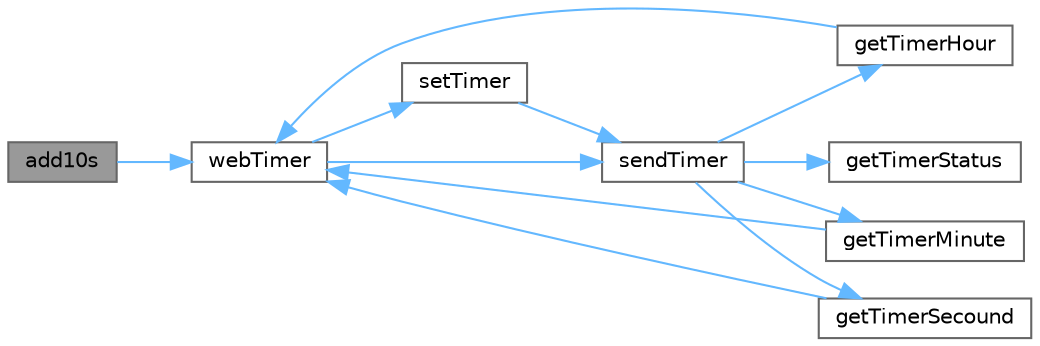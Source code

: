 digraph "add10s"
{
 // LATEX_PDF_SIZE
  bgcolor="transparent";
  edge [fontname=Helvetica,fontsize=10,labelfontname=Helvetica,labelfontsize=10];
  node [fontname=Helvetica,fontsize=10,shape=box,height=0.2,width=0.4];
  rankdir="LR";
  Node1 [id="Node000001",label="add10s",height=0.2,width=0.4,color="gray40", fillcolor="grey60", style="filled", fontcolor="black",tooltip="Add 5 secounds to timer."];
  Node1 -> Node2 [id="edge23_Node000001_Node000002",color="steelblue1",style="solid",tooltip=" "];
  Node2 [id="Node000002",label="webTimer",height=0.2,width=0.4,color="grey40", fillcolor="white", style="filled",URL="$_m_d___timer_8cpp.html#a504723789792b242f59e8f9adfb48009",tooltip="Web timer function to manage the timer operations in the web interface."];
  Node2 -> Node3 [id="edge24_Node000002_Node000003",color="steelblue1",style="solid",tooltip=" "];
  Node3 [id="Node000003",label="sendTimer",height=0.2,width=0.4,color="grey40", fillcolor="white", style="filled",URL="$_m_d___timer_8cpp.html#acf8eb689c061a70a35d6f2f5ed57c474",tooltip="Send timer to web."];
  Node3 -> Node4 [id="edge25_Node000003_Node000004",color="steelblue1",style="solid",tooltip=" "];
  Node4 [id="Node000004",label="getTimerHour",height=0.2,width=0.4,color="grey40", fillcolor="white", style="filled",URL="$_m_d___timer_8cpp.html#a7497ed4b5f459145ba576e35a34b2f68",tooltip="Get the Timer Hour object to get the timer hour."];
  Node4 -> Node2 [id="edge26_Node000004_Node000002",color="steelblue1",style="solid",tooltip=" "];
  Node3 -> Node5 [id="edge27_Node000003_Node000005",color="steelblue1",style="solid",tooltip=" "];
  Node5 [id="Node000005",label="getTimerMinute",height=0.2,width=0.4,color="grey40", fillcolor="white", style="filled",URL="$_m_d___timer_8cpp.html#ae8ad20dbd759f4fb98dabba7876428f4",tooltip="Get the Timer Minute object to get the timer minute."];
  Node5 -> Node2 [id="edge28_Node000005_Node000002",color="steelblue1",style="solid",tooltip=" "];
  Node3 -> Node6 [id="edge29_Node000003_Node000006",color="steelblue1",style="solid",tooltip=" "];
  Node6 [id="Node000006",label="getTimerSecound",height=0.2,width=0.4,color="grey40", fillcolor="white", style="filled",URL="$_m_d___timer_8cpp.html#a71f3ffe6a2e0fca30bca87a87fc92354",tooltip="Get the Timer Secound object to get the timer secound."];
  Node6 -> Node2 [id="edge30_Node000006_Node000002",color="steelblue1",style="solid",tooltip=" "];
  Node3 -> Node7 [id="edge31_Node000003_Node000007",color="steelblue1",style="solid",tooltip=" "];
  Node7 [id="Node000007",label="getTimerStatus",height=0.2,width=0.4,color="grey40", fillcolor="white", style="filled",URL="$_m_d___timer_8cpp.html#aa9493843bba040c07f9f66300059268a",tooltip="Get the Timer Status object to get the timer status (ON/OFF)"];
  Node2 -> Node8 [id="edge32_Node000002_Node000008",color="steelblue1",style="solid",tooltip=" "];
  Node8 [id="Node000008",label="setTimer",height=0.2,width=0.4,color="grey40", fillcolor="white", style="filled",URL="$_m_d___timer_8cpp.html#a75d67ecc1e985e54d2701c06a6aaa3a1",tooltip="Set the Timer object to set the timer status (ON/OFF)"];
  Node8 -> Node3 [id="edge33_Node000008_Node000003",color="steelblue1",style="solid",tooltip=" "];
}
